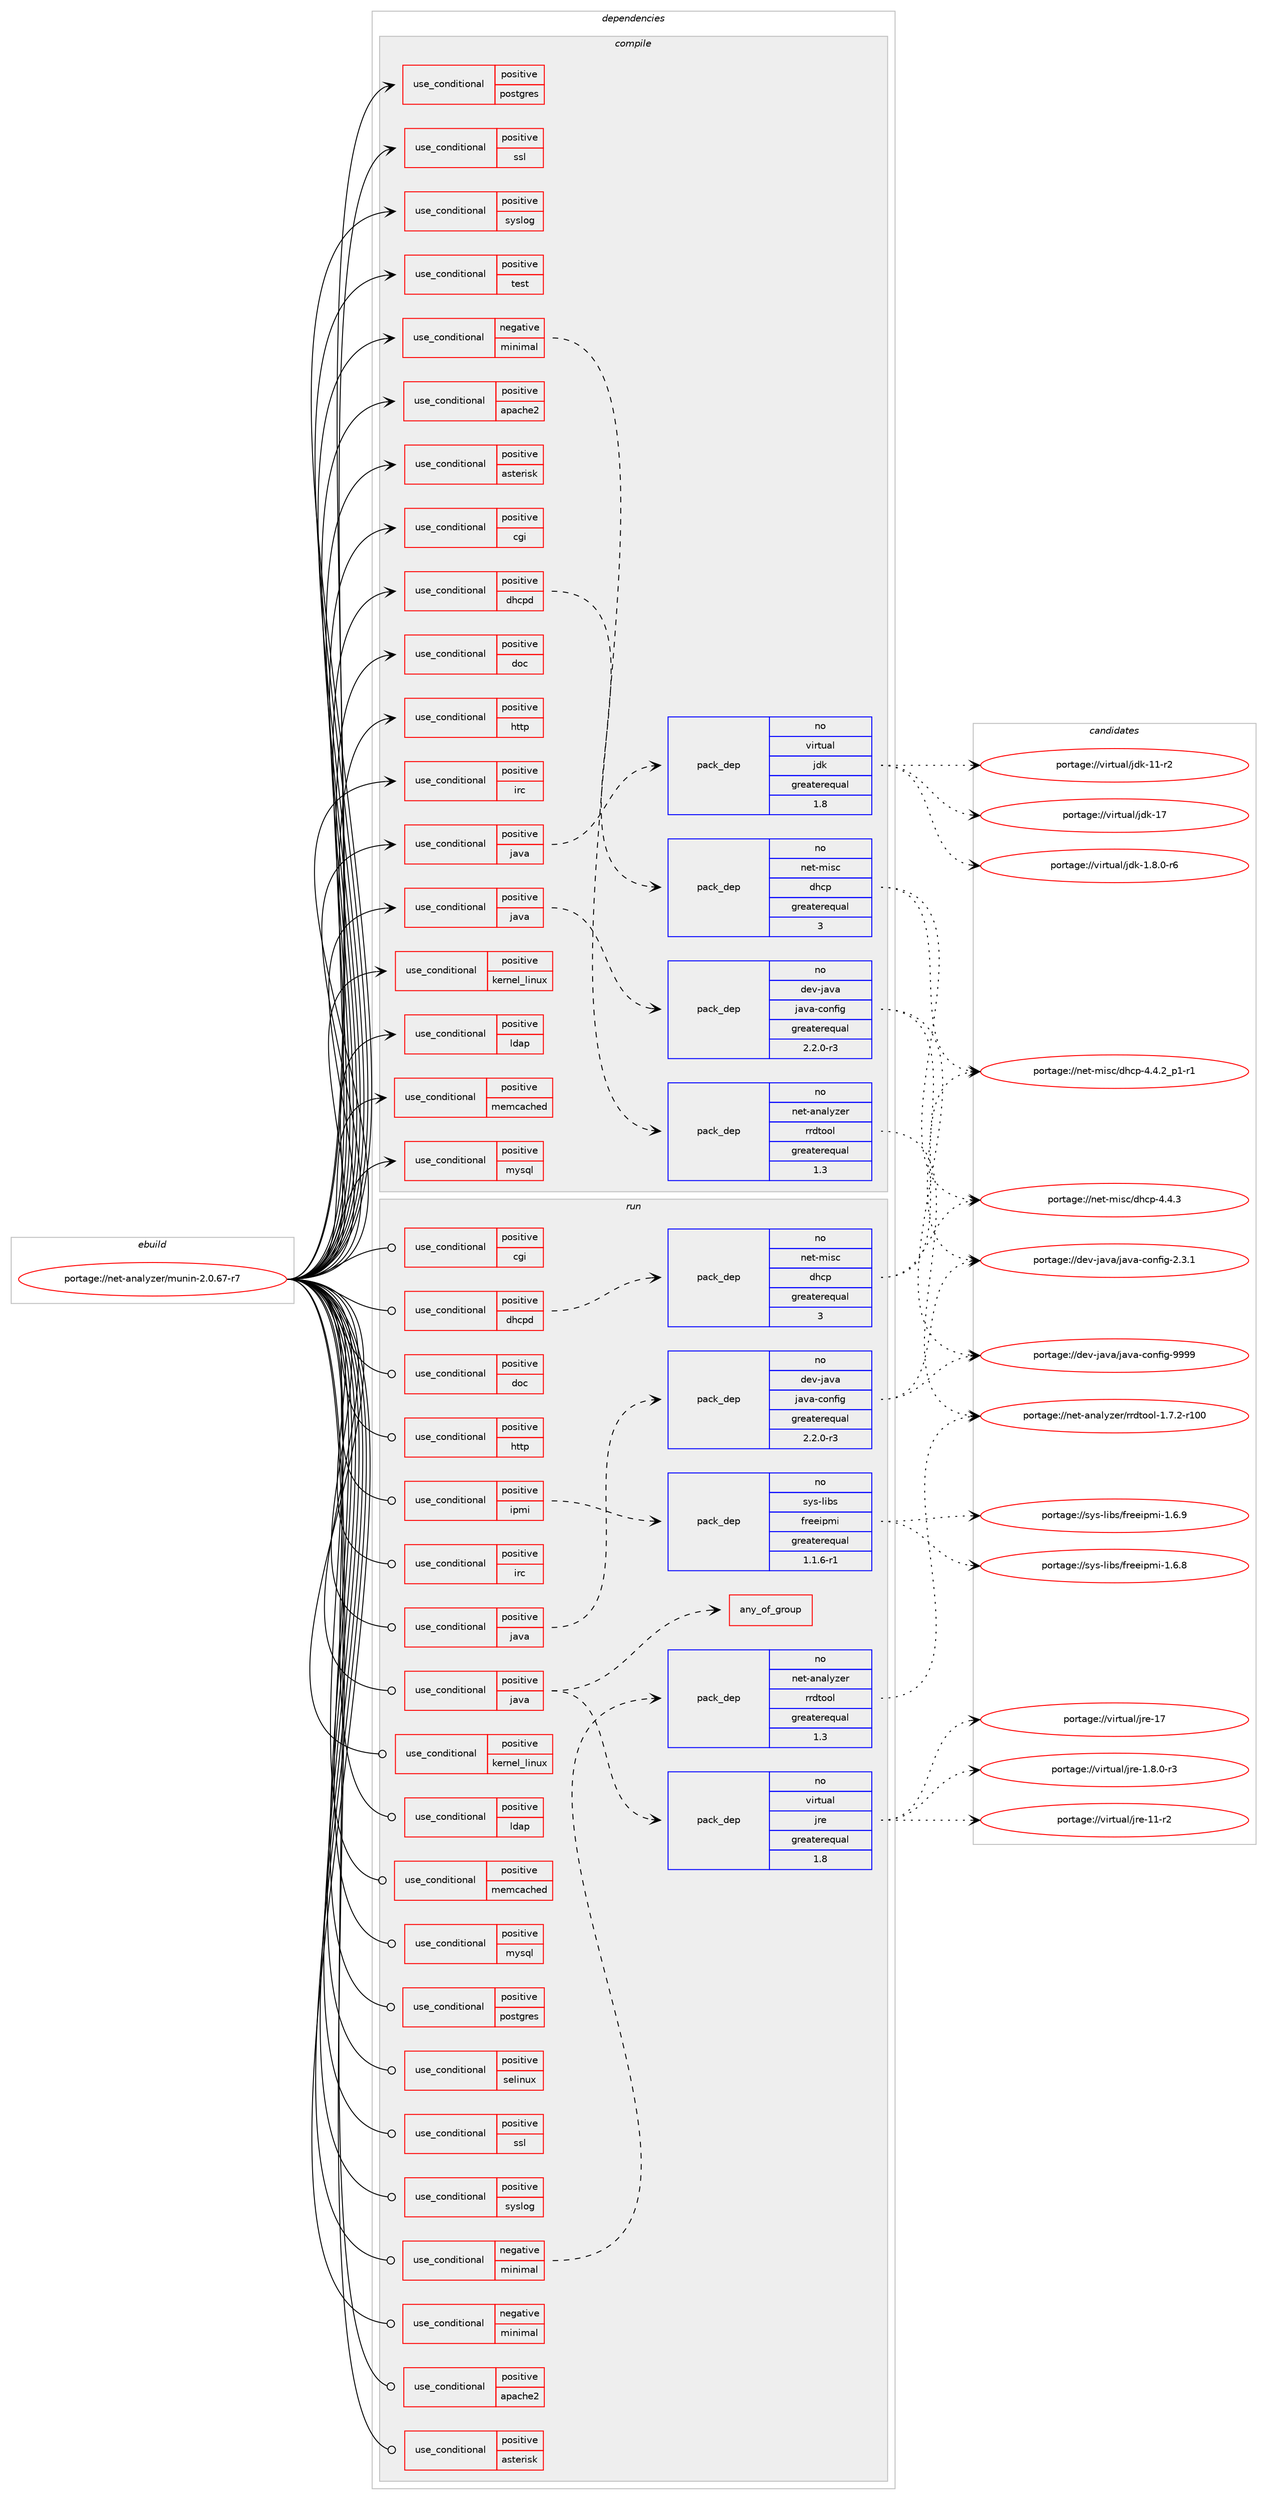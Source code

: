 digraph prolog {

# *************
# Graph options
# *************

newrank=true;
concentrate=true;
compound=true;
graph [rankdir=LR,fontname=Helvetica,fontsize=10,ranksep=1.5];#, ranksep=2.5, nodesep=0.2];
edge  [arrowhead=vee];
node  [fontname=Helvetica,fontsize=10];

# **********
# The ebuild
# **********

subgraph cluster_leftcol {
color=gray;
rank=same;
label=<<i>ebuild</i>>;
id [label="portage://net-analyzer/munin-2.0.67-r7", color=red, width=4, href="../net-analyzer/munin-2.0.67-r7.svg"];
}

# ****************
# The dependencies
# ****************

subgraph cluster_midcol {
color=gray;
label=<<i>dependencies</i>>;
subgraph cluster_compile {
fillcolor="#eeeeee";
style=filled;
label=<<i>compile</i>>;
subgraph cond20 {
dependency38 [label=<<TABLE BORDER="0" CELLBORDER="1" CELLSPACING="0" CELLPADDING="4"><TR><TD ROWSPAN="3" CELLPADDING="10">use_conditional</TD></TR><TR><TD>negative</TD></TR><TR><TD>minimal</TD></TR></TABLE>>, shape=none, color=red];
# *** BEGIN UNKNOWN DEPENDENCY TYPE (TODO) ***
# dependency38 -> package_dependency(portage://net-analyzer/munin-2.0.67-r7,install,no,dev-perl,HTML-Template,none,[,,],[],[])
# *** END UNKNOWN DEPENDENCY TYPE (TODO) ***

# *** BEGIN UNKNOWN DEPENDENCY TYPE (TODO) ***
# dependency38 -> package_dependency(portage://net-analyzer/munin-2.0.67-r7,install,no,dev-perl,IO-Socket-INET6,none,[,,],[],[])
# *** END UNKNOWN DEPENDENCY TYPE (TODO) ***

# *** BEGIN UNKNOWN DEPENDENCY TYPE (TODO) ***
# dependency38 -> package_dependency(portage://net-analyzer/munin-2.0.67-r7,install,no,dev-perl,URI,none,[,,],[],[])
# *** END UNKNOWN DEPENDENCY TYPE (TODO) ***

subgraph pack18 {
dependency39 [label=<<TABLE BORDER="0" CELLBORDER="1" CELLSPACING="0" CELLPADDING="4" WIDTH="220"><TR><TD ROWSPAN="6" CELLPADDING="30">pack_dep</TD></TR><TR><TD WIDTH="110">no</TD></TR><TR><TD>net-analyzer</TD></TR><TR><TD>rrdtool</TD></TR><TR><TD>greaterequal</TD></TR><TR><TD>1.3</TD></TR></TABLE>>, shape=none, color=blue];
}
dependency38:e -> dependency39:w [weight=20,style="dashed",arrowhead="vee"];
# *** BEGIN UNKNOWN DEPENDENCY TYPE (TODO) ***
# dependency38 -> package_dependency(portage://net-analyzer/munin-2.0.67-r7,install,no,virtual,ssh,none,[,,],[],[])
# *** END UNKNOWN DEPENDENCY TYPE (TODO) ***

}
id:e -> dependency38:w [weight=20,style="solid",arrowhead="vee"];
subgraph cond21 {
dependency40 [label=<<TABLE BORDER="0" CELLBORDER="1" CELLSPACING="0" CELLPADDING="4"><TR><TD ROWSPAN="3" CELLPADDING="10">use_conditional</TD></TR><TR><TD>positive</TD></TR><TR><TD>apache2</TD></TR></TABLE>>, shape=none, color=red];
# *** BEGIN UNKNOWN DEPENDENCY TYPE (TODO) ***
# dependency40 -> package_dependency(portage://net-analyzer/munin-2.0.67-r7,install,no,www-servers,apache,none,[,,],[],[use(enable(apache2_modules_cgi),none),use(enable(apache2_modules_cgid),none),use(enable(apache2_modules_rewrite),none)])
# *** END UNKNOWN DEPENDENCY TYPE (TODO) ***

}
id:e -> dependency40:w [weight=20,style="solid",arrowhead="vee"];
subgraph cond22 {
dependency41 [label=<<TABLE BORDER="0" CELLBORDER="1" CELLSPACING="0" CELLPADDING="4"><TR><TD ROWSPAN="3" CELLPADDING="10">use_conditional</TD></TR><TR><TD>positive</TD></TR><TR><TD>asterisk</TD></TR></TABLE>>, shape=none, color=red];
# *** BEGIN UNKNOWN DEPENDENCY TYPE (TODO) ***
# dependency41 -> package_dependency(portage://net-analyzer/munin-2.0.67-r7,install,no,dev-perl,Net-Telnet,none,[,,],[],[])
# *** END UNKNOWN DEPENDENCY TYPE (TODO) ***

}
id:e -> dependency41:w [weight=20,style="solid",arrowhead="vee"];
subgraph cond23 {
dependency42 [label=<<TABLE BORDER="0" CELLBORDER="1" CELLSPACING="0" CELLPADDING="4"><TR><TD ROWSPAN="3" CELLPADDING="10">use_conditional</TD></TR><TR><TD>positive</TD></TR><TR><TD>cgi</TD></TR></TABLE>>, shape=none, color=red];
# *** BEGIN UNKNOWN DEPENDENCY TYPE (TODO) ***
# dependency42 -> package_dependency(portage://net-analyzer/munin-2.0.67-r7,install,no,dev-perl,FCGI,none,[,,],[],[])
# *** END UNKNOWN DEPENDENCY TYPE (TODO) ***

# *** BEGIN UNKNOWN DEPENDENCY TYPE (TODO) ***
# dependency42 -> package_dependency(portage://net-analyzer/munin-2.0.67-r7,install,no,dev-perl,CGI-Fast,none,[,,],[],[])
# *** END UNKNOWN DEPENDENCY TYPE (TODO) ***

}
id:e -> dependency42:w [weight=20,style="solid",arrowhead="vee"];
subgraph cond24 {
dependency43 [label=<<TABLE BORDER="0" CELLBORDER="1" CELLSPACING="0" CELLPADDING="4"><TR><TD ROWSPAN="3" CELLPADDING="10">use_conditional</TD></TR><TR><TD>positive</TD></TR><TR><TD>dhcpd</TD></TR></TABLE>>, shape=none, color=red];
subgraph pack19 {
dependency44 [label=<<TABLE BORDER="0" CELLBORDER="1" CELLSPACING="0" CELLPADDING="4" WIDTH="220"><TR><TD ROWSPAN="6" CELLPADDING="30">pack_dep</TD></TR><TR><TD WIDTH="110">no</TD></TR><TR><TD>net-misc</TD></TR><TR><TD>dhcp</TD></TR><TR><TD>greaterequal</TD></TR><TR><TD>3</TD></TR></TABLE>>, shape=none, color=blue];
}
dependency43:e -> dependency44:w [weight=20,style="dashed",arrowhead="vee"];
# *** BEGIN UNKNOWN DEPENDENCY TYPE (TODO) ***
# dependency43 -> package_dependency(portage://net-analyzer/munin-2.0.67-r7,install,no,dev-perl,Net-IP,none,[,,],[],[])
# *** END UNKNOWN DEPENDENCY TYPE (TODO) ***

# *** BEGIN UNKNOWN DEPENDENCY TYPE (TODO) ***
# dependency43 -> package_dependency(portage://net-analyzer/munin-2.0.67-r7,install,no,dev-perl,HTTP-Date,none,[,,],[],[])
# *** END UNKNOWN DEPENDENCY TYPE (TODO) ***

}
id:e -> dependency43:w [weight=20,style="solid",arrowhead="vee"];
subgraph cond25 {
dependency45 [label=<<TABLE BORDER="0" CELLBORDER="1" CELLSPACING="0" CELLPADDING="4"><TR><TD ROWSPAN="3" CELLPADDING="10">use_conditional</TD></TR><TR><TD>positive</TD></TR><TR><TD>doc</TD></TR></TABLE>>, shape=none, color=red];
# *** BEGIN UNKNOWN DEPENDENCY TYPE (TODO) ***
# dependency45 -> package_dependency(portage://net-analyzer/munin-2.0.67-r7,install,no,dev-python,sphinx,none,[,,],[],[])
# *** END UNKNOWN DEPENDENCY TYPE (TODO) ***

}
id:e -> dependency45:w [weight=20,style="solid",arrowhead="vee"];
subgraph cond26 {
dependency46 [label=<<TABLE BORDER="0" CELLBORDER="1" CELLSPACING="0" CELLPADDING="4"><TR><TD ROWSPAN="3" CELLPADDING="10">use_conditional</TD></TR><TR><TD>positive</TD></TR><TR><TD>http</TD></TR></TABLE>>, shape=none, color=red];
# *** BEGIN UNKNOWN DEPENDENCY TYPE (TODO) ***
# dependency46 -> package_dependency(portage://net-analyzer/munin-2.0.67-r7,install,no,dev-perl,libwww-perl,none,[,,],[],[])
# *** END UNKNOWN DEPENDENCY TYPE (TODO) ***

}
id:e -> dependency46:w [weight=20,style="solid",arrowhead="vee"];
subgraph cond27 {
dependency47 [label=<<TABLE BORDER="0" CELLBORDER="1" CELLSPACING="0" CELLPADDING="4"><TR><TD ROWSPAN="3" CELLPADDING="10">use_conditional</TD></TR><TR><TD>positive</TD></TR><TR><TD>irc</TD></TR></TABLE>>, shape=none, color=red];
# *** BEGIN UNKNOWN DEPENDENCY TYPE (TODO) ***
# dependency47 -> package_dependency(portage://net-analyzer/munin-2.0.67-r7,install,no,dev-perl,Net-IRC,none,[,,],[],[])
# *** END UNKNOWN DEPENDENCY TYPE (TODO) ***

}
id:e -> dependency47:w [weight=20,style="solid",arrowhead="vee"];
subgraph cond28 {
dependency48 [label=<<TABLE BORDER="0" CELLBORDER="1" CELLSPACING="0" CELLPADDING="4"><TR><TD ROWSPAN="3" CELLPADDING="10">use_conditional</TD></TR><TR><TD>positive</TD></TR><TR><TD>java</TD></TR></TABLE>>, shape=none, color=red];
subgraph pack20 {
dependency49 [label=<<TABLE BORDER="0" CELLBORDER="1" CELLSPACING="0" CELLPADDING="4" WIDTH="220"><TR><TD ROWSPAN="6" CELLPADDING="30">pack_dep</TD></TR><TR><TD WIDTH="110">no</TD></TR><TR><TD>dev-java</TD></TR><TR><TD>java-config</TD></TR><TR><TD>greaterequal</TD></TR><TR><TD>2.2.0-r3</TD></TR></TABLE>>, shape=none, color=blue];
}
dependency48:e -> dependency49:w [weight=20,style="dashed",arrowhead="vee"];
}
id:e -> dependency48:w [weight=20,style="solid",arrowhead="vee"];
subgraph cond29 {
dependency50 [label=<<TABLE BORDER="0" CELLBORDER="1" CELLSPACING="0" CELLPADDING="4"><TR><TD ROWSPAN="3" CELLPADDING="10">use_conditional</TD></TR><TR><TD>positive</TD></TR><TR><TD>java</TD></TR></TABLE>>, shape=none, color=red];
subgraph pack21 {
dependency51 [label=<<TABLE BORDER="0" CELLBORDER="1" CELLSPACING="0" CELLPADDING="4" WIDTH="220"><TR><TD ROWSPAN="6" CELLPADDING="30">pack_dep</TD></TR><TR><TD WIDTH="110">no</TD></TR><TR><TD>virtual</TD></TR><TR><TD>jdk</TD></TR><TR><TD>greaterequal</TD></TR><TR><TD>1.8</TD></TR></TABLE>>, shape=none, color=blue];
}
dependency50:e -> dependency51:w [weight=20,style="dashed",arrowhead="vee"];
}
id:e -> dependency50:w [weight=20,style="solid",arrowhead="vee"];
subgraph cond30 {
dependency52 [label=<<TABLE BORDER="0" CELLBORDER="1" CELLSPACING="0" CELLPADDING="4"><TR><TD ROWSPAN="3" CELLPADDING="10">use_conditional</TD></TR><TR><TD>positive</TD></TR><TR><TD>kernel_linux</TD></TR></TABLE>>, shape=none, color=red];
# *** BEGIN UNKNOWN DEPENDENCY TYPE (TODO) ***
# dependency52 -> package_dependency(portage://net-analyzer/munin-2.0.67-r7,install,no,sys-process,procps,none,[,,],[],[])
# *** END UNKNOWN DEPENDENCY TYPE (TODO) ***

}
id:e -> dependency52:w [weight=20,style="solid",arrowhead="vee"];
subgraph cond31 {
dependency53 [label=<<TABLE BORDER="0" CELLBORDER="1" CELLSPACING="0" CELLPADDING="4"><TR><TD ROWSPAN="3" CELLPADDING="10">use_conditional</TD></TR><TR><TD>positive</TD></TR><TR><TD>ldap</TD></TR></TABLE>>, shape=none, color=red];
# *** BEGIN UNKNOWN DEPENDENCY TYPE (TODO) ***
# dependency53 -> package_dependency(portage://net-analyzer/munin-2.0.67-r7,install,no,dev-perl,perl-ldap,none,[,,],[],[])
# *** END UNKNOWN DEPENDENCY TYPE (TODO) ***

}
id:e -> dependency53:w [weight=20,style="solid",arrowhead="vee"];
subgraph cond32 {
dependency54 [label=<<TABLE BORDER="0" CELLBORDER="1" CELLSPACING="0" CELLPADDING="4"><TR><TD ROWSPAN="3" CELLPADDING="10">use_conditional</TD></TR><TR><TD>positive</TD></TR><TR><TD>memcached</TD></TR></TABLE>>, shape=none, color=red];
# *** BEGIN UNKNOWN DEPENDENCY TYPE (TODO) ***
# dependency54 -> package_dependency(portage://net-analyzer/munin-2.0.67-r7,install,no,dev-perl,Cache-Memcached,none,[,,],[],[])
# *** END UNKNOWN DEPENDENCY TYPE (TODO) ***

}
id:e -> dependency54:w [weight=20,style="solid",arrowhead="vee"];
subgraph cond33 {
dependency55 [label=<<TABLE BORDER="0" CELLBORDER="1" CELLSPACING="0" CELLPADDING="4"><TR><TD ROWSPAN="3" CELLPADDING="10">use_conditional</TD></TR><TR><TD>positive</TD></TR><TR><TD>mysql</TD></TR></TABLE>>, shape=none, color=red];
# *** BEGIN UNKNOWN DEPENDENCY TYPE (TODO) ***
# dependency55 -> package_dependency(portage://net-analyzer/munin-2.0.67-r7,install,no,virtual,mysql,none,[,,],[],[])
# *** END UNKNOWN DEPENDENCY TYPE (TODO) ***

# *** BEGIN UNKNOWN DEPENDENCY TYPE (TODO) ***
# dependency55 -> package_dependency(portage://net-analyzer/munin-2.0.67-r7,install,no,dev-perl,Cache-Cache,none,[,,],[],[])
# *** END UNKNOWN DEPENDENCY TYPE (TODO) ***

# *** BEGIN UNKNOWN DEPENDENCY TYPE (TODO) ***
# dependency55 -> package_dependency(portage://net-analyzer/munin-2.0.67-r7,install,no,dev-perl,DBD-mysql,none,[,,],[],[])
# *** END UNKNOWN DEPENDENCY TYPE (TODO) ***

}
id:e -> dependency55:w [weight=20,style="solid",arrowhead="vee"];
subgraph cond34 {
dependency56 [label=<<TABLE BORDER="0" CELLBORDER="1" CELLSPACING="0" CELLPADDING="4"><TR><TD ROWSPAN="3" CELLPADDING="10">use_conditional</TD></TR><TR><TD>positive</TD></TR><TR><TD>postgres</TD></TR></TABLE>>, shape=none, color=red];
# *** BEGIN UNKNOWN DEPENDENCY TYPE (TODO) ***
# dependency56 -> package_dependency(portage://net-analyzer/munin-2.0.67-r7,install,no,dev-perl,DBD-Pg,none,[,,],[],[])
# *** END UNKNOWN DEPENDENCY TYPE (TODO) ***

# *** BEGIN UNKNOWN DEPENDENCY TYPE (TODO) ***
# dependency56 -> package_dependency(portage://net-analyzer/munin-2.0.67-r7,install,no,dev-db,postgresql,none,[,,],any_different_slot,[])
# *** END UNKNOWN DEPENDENCY TYPE (TODO) ***

}
id:e -> dependency56:w [weight=20,style="solid",arrowhead="vee"];
subgraph cond35 {
dependency57 [label=<<TABLE BORDER="0" CELLBORDER="1" CELLSPACING="0" CELLPADDING="4"><TR><TD ROWSPAN="3" CELLPADDING="10">use_conditional</TD></TR><TR><TD>positive</TD></TR><TR><TD>ssl</TD></TR></TABLE>>, shape=none, color=red];
# *** BEGIN UNKNOWN DEPENDENCY TYPE (TODO) ***
# dependency57 -> package_dependency(portage://net-analyzer/munin-2.0.67-r7,install,no,dev-perl,Net-SSLeay,none,[,,],[],[])
# *** END UNKNOWN DEPENDENCY TYPE (TODO) ***

}
id:e -> dependency57:w [weight=20,style="solid",arrowhead="vee"];
subgraph cond36 {
dependency58 [label=<<TABLE BORDER="0" CELLBORDER="1" CELLSPACING="0" CELLPADDING="4"><TR><TD ROWSPAN="3" CELLPADDING="10">use_conditional</TD></TR><TR><TD>positive</TD></TR><TR><TD>syslog</TD></TR></TABLE>>, shape=none, color=red];
# *** BEGIN UNKNOWN DEPENDENCY TYPE (TODO) ***
# dependency58 -> package_dependency(portage://net-analyzer/munin-2.0.67-r7,install,no,virtual,perl-Sys-Syslog,none,[,,],[],[])
# *** END UNKNOWN DEPENDENCY TYPE (TODO) ***

}
id:e -> dependency58:w [weight=20,style="solid",arrowhead="vee"];
subgraph cond37 {
dependency59 [label=<<TABLE BORDER="0" CELLBORDER="1" CELLSPACING="0" CELLPADDING="4"><TR><TD ROWSPAN="3" CELLPADDING="10">use_conditional</TD></TR><TR><TD>positive</TD></TR><TR><TD>test</TD></TR></TABLE>>, shape=none, color=red];
# *** BEGIN UNKNOWN DEPENDENCY TYPE (TODO) ***
# dependency59 -> package_dependency(portage://net-analyzer/munin-2.0.67-r7,install,no,dev-perl,Test-Deep,none,[,,],[],[])
# *** END UNKNOWN DEPENDENCY TYPE (TODO) ***

# *** BEGIN UNKNOWN DEPENDENCY TYPE (TODO) ***
# dependency59 -> package_dependency(portage://net-analyzer/munin-2.0.67-r7,install,no,dev-perl,Test-Exception,none,[,,],[],[])
# *** END UNKNOWN DEPENDENCY TYPE (TODO) ***

# *** BEGIN UNKNOWN DEPENDENCY TYPE (TODO) ***
# dependency59 -> package_dependency(portage://net-analyzer/munin-2.0.67-r7,install,no,dev-perl,Test-LongString,none,[,,],[],[])
# *** END UNKNOWN DEPENDENCY TYPE (TODO) ***

# *** BEGIN UNKNOWN DEPENDENCY TYPE (TODO) ***
# dependency59 -> package_dependency(portage://net-analyzer/munin-2.0.67-r7,install,no,dev-perl,Test-Differences,none,[,,],[],[])
# *** END UNKNOWN DEPENDENCY TYPE (TODO) ***

# *** BEGIN UNKNOWN DEPENDENCY TYPE (TODO) ***
# dependency59 -> package_dependency(portage://net-analyzer/munin-2.0.67-r7,install,no,dev-perl,Test-MockModule,none,[,,],[],[])
# *** END UNKNOWN DEPENDENCY TYPE (TODO) ***

# *** BEGIN UNKNOWN DEPENDENCY TYPE (TODO) ***
# dependency59 -> package_dependency(portage://net-analyzer/munin-2.0.67-r7,install,no,dev-perl,Test-MockObject,none,[,,],[],[])
# *** END UNKNOWN DEPENDENCY TYPE (TODO) ***

# *** BEGIN UNKNOWN DEPENDENCY TYPE (TODO) ***
# dependency59 -> package_dependency(portage://net-analyzer/munin-2.0.67-r7,install,no,dev-perl,File-Slurp,none,[,,],[],[])
# *** END UNKNOWN DEPENDENCY TYPE (TODO) ***

# *** BEGIN UNKNOWN DEPENDENCY TYPE (TODO) ***
# dependency59 -> package_dependency(portage://net-analyzer/munin-2.0.67-r7,install,no,dev-perl,IO-stringy,none,[,,],[],[])
# *** END UNKNOWN DEPENDENCY TYPE (TODO) ***

# *** BEGIN UNKNOWN DEPENDENCY TYPE (TODO) ***
# dependency59 -> package_dependency(portage://net-analyzer/munin-2.0.67-r7,install,no,dev-perl,IO-Socket-INET6,none,[,,],[],[])
# *** END UNKNOWN DEPENDENCY TYPE (TODO) ***

}
id:e -> dependency59:w [weight=20,style="solid",arrowhead="vee"];
# *** BEGIN UNKNOWN DEPENDENCY TYPE (TODO) ***
# id -> package_dependency(portage://net-analyzer/munin-2.0.67-r7,install,no,acct-group,munin,none,[,,],[],[])
# *** END UNKNOWN DEPENDENCY TYPE (TODO) ***

# *** BEGIN UNKNOWN DEPENDENCY TYPE (TODO) ***
# id -> package_dependency(portage://net-analyzer/munin-2.0.67-r7,install,no,acct-user,munin,none,[,,],[],[])
# *** END UNKNOWN DEPENDENCY TYPE (TODO) ***

# *** BEGIN UNKNOWN DEPENDENCY TYPE (TODO) ***
# id -> package_dependency(portage://net-analyzer/munin-2.0.67-r7,install,no,acct-user,munin-async,none,[,,],[],[])
# *** END UNKNOWN DEPENDENCY TYPE (TODO) ***

# *** BEGIN UNKNOWN DEPENDENCY TYPE (TODO) ***
# id -> package_dependency(portage://net-analyzer/munin-2.0.67-r7,install,no,dev-lang,perl,none,[,,],any_same_slot,[use(enable(berkdb),none)])
# *** END UNKNOWN DEPENDENCY TYPE (TODO) ***

# *** BEGIN UNKNOWN DEPENDENCY TYPE (TODO) ***
# id -> package_dependency(portage://net-analyzer/munin-2.0.67-r7,install,no,dev-perl,DBI,none,[,,],[],[])
# *** END UNKNOWN DEPENDENCY TYPE (TODO) ***

# *** BEGIN UNKNOWN DEPENDENCY TYPE (TODO) ***
# id -> package_dependency(portage://net-analyzer/munin-2.0.67-r7,install,no,dev-perl,Date-Manip,none,[,,],[],[])
# *** END UNKNOWN DEPENDENCY TYPE (TODO) ***

# *** BEGIN UNKNOWN DEPENDENCY TYPE (TODO) ***
# id -> package_dependency(portage://net-analyzer/munin-2.0.67-r7,install,no,dev-perl,File-Copy-Recursive,none,[,,],[],[])
# *** END UNKNOWN DEPENDENCY TYPE (TODO) ***

# *** BEGIN UNKNOWN DEPENDENCY TYPE (TODO) ***
# id -> package_dependency(portage://net-analyzer/munin-2.0.67-r7,install,no,dev-perl,List-MoreUtils,none,[,,],[],[])
# *** END UNKNOWN DEPENDENCY TYPE (TODO) ***

# *** BEGIN UNKNOWN DEPENDENCY TYPE (TODO) ***
# id -> package_dependency(portage://net-analyzer/munin-2.0.67-r7,install,no,dev-perl,Log-Log4perl,none,[,,],[],[])
# *** END UNKNOWN DEPENDENCY TYPE (TODO) ***

# *** BEGIN UNKNOWN DEPENDENCY TYPE (TODO) ***
# id -> package_dependency(portage://net-analyzer/munin-2.0.67-r7,install,no,dev-perl,Module-Build,none,[,,],[],[])
# *** END UNKNOWN DEPENDENCY TYPE (TODO) ***

# *** BEGIN UNKNOWN DEPENDENCY TYPE (TODO) ***
# id -> package_dependency(portage://net-analyzer/munin-2.0.67-r7,install,no,dev-perl,Net-CIDR,none,[,,],[],[])
# *** END UNKNOWN DEPENDENCY TYPE (TODO) ***

# *** BEGIN UNKNOWN DEPENDENCY TYPE (TODO) ***
# id -> package_dependency(portage://net-analyzer/munin-2.0.67-r7,install,no,dev-perl,Net-DNS,none,[,,],[],[])
# *** END UNKNOWN DEPENDENCY TYPE (TODO) ***

# *** BEGIN UNKNOWN DEPENDENCY TYPE (TODO) ***
# id -> package_dependency(portage://net-analyzer/munin-2.0.67-r7,install,no,dev-perl,Net-Netmask,none,[,,],[],[])
# *** END UNKNOWN DEPENDENCY TYPE (TODO) ***

# *** BEGIN UNKNOWN DEPENDENCY TYPE (TODO) ***
# id -> package_dependency(portage://net-analyzer/munin-2.0.67-r7,install,no,dev-perl,Net-SNMP,none,[,,],[],[])
# *** END UNKNOWN DEPENDENCY TYPE (TODO) ***

# *** BEGIN UNKNOWN DEPENDENCY TYPE (TODO) ***
# id -> package_dependency(portage://net-analyzer/munin-2.0.67-r7,install,no,dev-perl,Net-Server,none,[,,],[],[use(optenable(ipv6),negative)])
# *** END UNKNOWN DEPENDENCY TYPE (TODO) ***

# *** BEGIN UNKNOWN DEPENDENCY TYPE (TODO) ***
# id -> package_dependency(portage://net-analyzer/munin-2.0.67-r7,install,no,virtual,perl-Digest-MD5,none,[,,],[],[])
# *** END UNKNOWN DEPENDENCY TYPE (TODO) ***

# *** BEGIN UNKNOWN DEPENDENCY TYPE (TODO) ***
# id -> package_dependency(portage://net-analyzer/munin-2.0.67-r7,install,no,virtual,perl-Getopt-Long,none,[,,],[],[])
# *** END UNKNOWN DEPENDENCY TYPE (TODO) ***

# *** BEGIN UNKNOWN DEPENDENCY TYPE (TODO) ***
# id -> package_dependency(portage://net-analyzer/munin-2.0.67-r7,install,no,virtual,perl-MIME-Base64,none,[,,],[],[])
# *** END UNKNOWN DEPENDENCY TYPE (TODO) ***

# *** BEGIN UNKNOWN DEPENDENCY TYPE (TODO) ***
# id -> package_dependency(portage://net-analyzer/munin-2.0.67-r7,install,no,virtual,perl-Storable,none,[,,],[],[])
# *** END UNKNOWN DEPENDENCY TYPE (TODO) ***

# *** BEGIN UNKNOWN DEPENDENCY TYPE (TODO) ***
# id -> package_dependency(portage://net-analyzer/munin-2.0.67-r7,install,no,virtual,perl-Text-Balanced,none,[,,],[],[])
# *** END UNKNOWN DEPENDENCY TYPE (TODO) ***

# *** BEGIN UNKNOWN DEPENDENCY TYPE (TODO) ***
# id -> package_dependency(portage://net-analyzer/munin-2.0.67-r7,install,no,virtual,perl-Time-HiRes,none,[,,],[],[])
# *** END UNKNOWN DEPENDENCY TYPE (TODO) ***

}
subgraph cluster_compileandrun {
fillcolor="#eeeeee";
style=filled;
label=<<i>compile and run</i>>;
}
subgraph cluster_run {
fillcolor="#eeeeee";
style=filled;
label=<<i>run</i>>;
subgraph cond38 {
dependency60 [label=<<TABLE BORDER="0" CELLBORDER="1" CELLSPACING="0" CELLPADDING="4"><TR><TD ROWSPAN="3" CELLPADDING="10">use_conditional</TD></TR><TR><TD>negative</TD></TR><TR><TD>minimal</TD></TR></TABLE>>, shape=none, color=red];
# *** BEGIN UNKNOWN DEPENDENCY TYPE (TODO) ***
# dependency60 -> package_dependency(portage://net-analyzer/munin-2.0.67-r7,run,no,dev-perl,HTML-Template,none,[,,],[],[])
# *** END UNKNOWN DEPENDENCY TYPE (TODO) ***

# *** BEGIN UNKNOWN DEPENDENCY TYPE (TODO) ***
# dependency60 -> package_dependency(portage://net-analyzer/munin-2.0.67-r7,run,no,dev-perl,IO-Socket-INET6,none,[,,],[],[])
# *** END UNKNOWN DEPENDENCY TYPE (TODO) ***

# *** BEGIN UNKNOWN DEPENDENCY TYPE (TODO) ***
# dependency60 -> package_dependency(portage://net-analyzer/munin-2.0.67-r7,run,no,dev-perl,URI,none,[,,],[],[])
# *** END UNKNOWN DEPENDENCY TYPE (TODO) ***

subgraph pack22 {
dependency61 [label=<<TABLE BORDER="0" CELLBORDER="1" CELLSPACING="0" CELLPADDING="4" WIDTH="220"><TR><TD ROWSPAN="6" CELLPADDING="30">pack_dep</TD></TR><TR><TD WIDTH="110">no</TD></TR><TR><TD>net-analyzer</TD></TR><TR><TD>rrdtool</TD></TR><TR><TD>greaterequal</TD></TR><TR><TD>1.3</TD></TR></TABLE>>, shape=none, color=blue];
}
dependency60:e -> dependency61:w [weight=20,style="dashed",arrowhead="vee"];
# *** BEGIN UNKNOWN DEPENDENCY TYPE (TODO) ***
# dependency60 -> package_dependency(portage://net-analyzer/munin-2.0.67-r7,run,no,virtual,ssh,none,[,,],[],[])
# *** END UNKNOWN DEPENDENCY TYPE (TODO) ***

}
id:e -> dependency60:w [weight=20,style="solid",arrowhead="odot"];
subgraph cond39 {
dependency62 [label=<<TABLE BORDER="0" CELLBORDER="1" CELLSPACING="0" CELLPADDING="4"><TR><TD ROWSPAN="3" CELLPADDING="10">use_conditional</TD></TR><TR><TD>negative</TD></TR><TR><TD>minimal</TD></TR></TABLE>>, shape=none, color=red];
# *** BEGIN UNKNOWN DEPENDENCY TYPE (TODO) ***
# dependency62 -> package_dependency(portage://net-analyzer/munin-2.0.67-r7,run,no,virtual,cron,none,[,,],[],[])
# *** END UNKNOWN DEPENDENCY TYPE (TODO) ***

# *** BEGIN UNKNOWN DEPENDENCY TYPE (TODO) ***
# dependency62 -> package_dependency(portage://net-analyzer/munin-2.0.67-r7,run,no,media-fonts,dejavu,none,[,,],[],[])
# *** END UNKNOWN DEPENDENCY TYPE (TODO) ***

}
id:e -> dependency62:w [weight=20,style="solid",arrowhead="odot"];
subgraph cond40 {
dependency63 [label=<<TABLE BORDER="0" CELLBORDER="1" CELLSPACING="0" CELLPADDING="4"><TR><TD ROWSPAN="3" CELLPADDING="10">use_conditional</TD></TR><TR><TD>positive</TD></TR><TR><TD>apache2</TD></TR></TABLE>>, shape=none, color=red];
# *** BEGIN UNKNOWN DEPENDENCY TYPE (TODO) ***
# dependency63 -> package_dependency(portage://net-analyzer/munin-2.0.67-r7,run,no,www-servers,apache,none,[,,],[],[use(enable(apache2_modules_cgi),none),use(enable(apache2_modules_cgid),none),use(enable(apache2_modules_rewrite),none)])
# *** END UNKNOWN DEPENDENCY TYPE (TODO) ***

}
id:e -> dependency63:w [weight=20,style="solid",arrowhead="odot"];
subgraph cond41 {
dependency64 [label=<<TABLE BORDER="0" CELLBORDER="1" CELLSPACING="0" CELLPADDING="4"><TR><TD ROWSPAN="3" CELLPADDING="10">use_conditional</TD></TR><TR><TD>positive</TD></TR><TR><TD>asterisk</TD></TR></TABLE>>, shape=none, color=red];
# *** BEGIN UNKNOWN DEPENDENCY TYPE (TODO) ***
# dependency64 -> package_dependency(portage://net-analyzer/munin-2.0.67-r7,run,no,dev-perl,Net-Telnet,none,[,,],[],[])
# *** END UNKNOWN DEPENDENCY TYPE (TODO) ***

}
id:e -> dependency64:w [weight=20,style="solid",arrowhead="odot"];
subgraph cond42 {
dependency65 [label=<<TABLE BORDER="0" CELLBORDER="1" CELLSPACING="0" CELLPADDING="4"><TR><TD ROWSPAN="3" CELLPADDING="10">use_conditional</TD></TR><TR><TD>positive</TD></TR><TR><TD>cgi</TD></TR></TABLE>>, shape=none, color=red];
# *** BEGIN UNKNOWN DEPENDENCY TYPE (TODO) ***
# dependency65 -> package_dependency(portage://net-analyzer/munin-2.0.67-r7,run,no,dev-perl,FCGI,none,[,,],[],[])
# *** END UNKNOWN DEPENDENCY TYPE (TODO) ***

# *** BEGIN UNKNOWN DEPENDENCY TYPE (TODO) ***
# dependency65 -> package_dependency(portage://net-analyzer/munin-2.0.67-r7,run,no,dev-perl,CGI-Fast,none,[,,],[],[])
# *** END UNKNOWN DEPENDENCY TYPE (TODO) ***

}
id:e -> dependency65:w [weight=20,style="solid",arrowhead="odot"];
subgraph cond43 {
dependency66 [label=<<TABLE BORDER="0" CELLBORDER="1" CELLSPACING="0" CELLPADDING="4"><TR><TD ROWSPAN="3" CELLPADDING="10">use_conditional</TD></TR><TR><TD>positive</TD></TR><TR><TD>dhcpd</TD></TR></TABLE>>, shape=none, color=red];
subgraph pack23 {
dependency67 [label=<<TABLE BORDER="0" CELLBORDER="1" CELLSPACING="0" CELLPADDING="4" WIDTH="220"><TR><TD ROWSPAN="6" CELLPADDING="30">pack_dep</TD></TR><TR><TD WIDTH="110">no</TD></TR><TR><TD>net-misc</TD></TR><TR><TD>dhcp</TD></TR><TR><TD>greaterequal</TD></TR><TR><TD>3</TD></TR></TABLE>>, shape=none, color=blue];
}
dependency66:e -> dependency67:w [weight=20,style="dashed",arrowhead="vee"];
# *** BEGIN UNKNOWN DEPENDENCY TYPE (TODO) ***
# dependency66 -> package_dependency(portage://net-analyzer/munin-2.0.67-r7,run,no,dev-perl,Net-IP,none,[,,],[],[])
# *** END UNKNOWN DEPENDENCY TYPE (TODO) ***

# *** BEGIN UNKNOWN DEPENDENCY TYPE (TODO) ***
# dependency66 -> package_dependency(portage://net-analyzer/munin-2.0.67-r7,run,no,dev-perl,HTTP-Date,none,[,,],[],[])
# *** END UNKNOWN DEPENDENCY TYPE (TODO) ***

}
id:e -> dependency66:w [weight=20,style="solid",arrowhead="odot"];
subgraph cond44 {
dependency68 [label=<<TABLE BORDER="0" CELLBORDER="1" CELLSPACING="0" CELLPADDING="4"><TR><TD ROWSPAN="3" CELLPADDING="10">use_conditional</TD></TR><TR><TD>positive</TD></TR><TR><TD>doc</TD></TR></TABLE>>, shape=none, color=red];
# *** BEGIN UNKNOWN DEPENDENCY TYPE (TODO) ***
# dependency68 -> package_dependency(portage://net-analyzer/munin-2.0.67-r7,run,no,dev-python,sphinx,none,[,,],[],[])
# *** END UNKNOWN DEPENDENCY TYPE (TODO) ***

}
id:e -> dependency68:w [weight=20,style="solid",arrowhead="odot"];
subgraph cond45 {
dependency69 [label=<<TABLE BORDER="0" CELLBORDER="1" CELLSPACING="0" CELLPADDING="4"><TR><TD ROWSPAN="3" CELLPADDING="10">use_conditional</TD></TR><TR><TD>positive</TD></TR><TR><TD>http</TD></TR></TABLE>>, shape=none, color=red];
# *** BEGIN UNKNOWN DEPENDENCY TYPE (TODO) ***
# dependency69 -> package_dependency(portage://net-analyzer/munin-2.0.67-r7,run,no,dev-perl,libwww-perl,none,[,,],[],[])
# *** END UNKNOWN DEPENDENCY TYPE (TODO) ***

}
id:e -> dependency69:w [weight=20,style="solid",arrowhead="odot"];
subgraph cond46 {
dependency70 [label=<<TABLE BORDER="0" CELLBORDER="1" CELLSPACING="0" CELLPADDING="4"><TR><TD ROWSPAN="3" CELLPADDING="10">use_conditional</TD></TR><TR><TD>positive</TD></TR><TR><TD>ipmi</TD></TR></TABLE>>, shape=none, color=red];
subgraph pack24 {
dependency71 [label=<<TABLE BORDER="0" CELLBORDER="1" CELLSPACING="0" CELLPADDING="4" WIDTH="220"><TR><TD ROWSPAN="6" CELLPADDING="30">pack_dep</TD></TR><TR><TD WIDTH="110">no</TD></TR><TR><TD>sys-libs</TD></TR><TR><TD>freeipmi</TD></TR><TR><TD>greaterequal</TD></TR><TR><TD>1.1.6-r1</TD></TR></TABLE>>, shape=none, color=blue];
}
dependency70:e -> dependency71:w [weight=20,style="dashed",arrowhead="vee"];
}
id:e -> dependency70:w [weight=20,style="solid",arrowhead="odot"];
subgraph cond47 {
dependency72 [label=<<TABLE BORDER="0" CELLBORDER="1" CELLSPACING="0" CELLPADDING="4"><TR><TD ROWSPAN="3" CELLPADDING="10">use_conditional</TD></TR><TR><TD>positive</TD></TR><TR><TD>irc</TD></TR></TABLE>>, shape=none, color=red];
# *** BEGIN UNKNOWN DEPENDENCY TYPE (TODO) ***
# dependency72 -> package_dependency(portage://net-analyzer/munin-2.0.67-r7,run,no,dev-perl,Net-IRC,none,[,,],[],[])
# *** END UNKNOWN DEPENDENCY TYPE (TODO) ***

}
id:e -> dependency72:w [weight=20,style="solid",arrowhead="odot"];
subgraph cond48 {
dependency73 [label=<<TABLE BORDER="0" CELLBORDER="1" CELLSPACING="0" CELLPADDING="4"><TR><TD ROWSPAN="3" CELLPADDING="10">use_conditional</TD></TR><TR><TD>positive</TD></TR><TR><TD>java</TD></TR></TABLE>>, shape=none, color=red];
subgraph pack25 {
dependency74 [label=<<TABLE BORDER="0" CELLBORDER="1" CELLSPACING="0" CELLPADDING="4" WIDTH="220"><TR><TD ROWSPAN="6" CELLPADDING="30">pack_dep</TD></TR><TR><TD WIDTH="110">no</TD></TR><TR><TD>dev-java</TD></TR><TR><TD>java-config</TD></TR><TR><TD>greaterequal</TD></TR><TR><TD>2.2.0-r3</TD></TR></TABLE>>, shape=none, color=blue];
}
dependency73:e -> dependency74:w [weight=20,style="dashed",arrowhead="vee"];
}
id:e -> dependency73:w [weight=20,style="solid",arrowhead="odot"];
subgraph cond49 {
dependency75 [label=<<TABLE BORDER="0" CELLBORDER="1" CELLSPACING="0" CELLPADDING="4"><TR><TD ROWSPAN="3" CELLPADDING="10">use_conditional</TD></TR><TR><TD>positive</TD></TR><TR><TD>java</TD></TR></TABLE>>, shape=none, color=red];
subgraph pack26 {
dependency76 [label=<<TABLE BORDER="0" CELLBORDER="1" CELLSPACING="0" CELLPADDING="4" WIDTH="220"><TR><TD ROWSPAN="6" CELLPADDING="30">pack_dep</TD></TR><TR><TD WIDTH="110">no</TD></TR><TR><TD>virtual</TD></TR><TR><TD>jre</TD></TR><TR><TD>greaterequal</TD></TR><TR><TD>1.8</TD></TR></TABLE>>, shape=none, color=blue];
}
dependency75:e -> dependency76:w [weight=20,style="dashed",arrowhead="vee"];
subgraph any2 {
dependency77 [label=<<TABLE BORDER="0" CELLBORDER="1" CELLSPACING="0" CELLPADDING="4"><TR><TD CELLPADDING="10">any_of_group</TD></TR></TABLE>>, shape=none, color=red];# *** BEGIN UNKNOWN DEPENDENCY TYPE (TODO) ***
# dependency77 -> package_dependency(portage://net-analyzer/munin-2.0.67-r7,run,no,net-analyzer,netcat,none,[,,],[],[])
# *** END UNKNOWN DEPENDENCY TYPE (TODO) ***

# *** BEGIN UNKNOWN DEPENDENCY TYPE (TODO) ***
# dependency77 -> package_dependency(portage://net-analyzer/munin-2.0.67-r7,run,no,net-analyzer,openbsd-netcat,none,[,,],[],[])
# *** END UNKNOWN DEPENDENCY TYPE (TODO) ***

}
dependency75:e -> dependency77:w [weight=20,style="dashed",arrowhead="vee"];
}
id:e -> dependency75:w [weight=20,style="solid",arrowhead="odot"];
subgraph cond50 {
dependency78 [label=<<TABLE BORDER="0" CELLBORDER="1" CELLSPACING="0" CELLPADDING="4"><TR><TD ROWSPAN="3" CELLPADDING="10">use_conditional</TD></TR><TR><TD>positive</TD></TR><TR><TD>kernel_linux</TD></TR></TABLE>>, shape=none, color=red];
# *** BEGIN UNKNOWN DEPENDENCY TYPE (TODO) ***
# dependency78 -> package_dependency(portage://net-analyzer/munin-2.0.67-r7,run,no,sys-process,procps,none,[,,],[],[])
# *** END UNKNOWN DEPENDENCY TYPE (TODO) ***

}
id:e -> dependency78:w [weight=20,style="solid",arrowhead="odot"];
subgraph cond51 {
dependency79 [label=<<TABLE BORDER="0" CELLBORDER="1" CELLSPACING="0" CELLPADDING="4"><TR><TD ROWSPAN="3" CELLPADDING="10">use_conditional</TD></TR><TR><TD>positive</TD></TR><TR><TD>ldap</TD></TR></TABLE>>, shape=none, color=red];
# *** BEGIN UNKNOWN DEPENDENCY TYPE (TODO) ***
# dependency79 -> package_dependency(portage://net-analyzer/munin-2.0.67-r7,run,no,dev-perl,perl-ldap,none,[,,],[],[])
# *** END UNKNOWN DEPENDENCY TYPE (TODO) ***

}
id:e -> dependency79:w [weight=20,style="solid",arrowhead="odot"];
subgraph cond52 {
dependency80 [label=<<TABLE BORDER="0" CELLBORDER="1" CELLSPACING="0" CELLPADDING="4"><TR><TD ROWSPAN="3" CELLPADDING="10">use_conditional</TD></TR><TR><TD>positive</TD></TR><TR><TD>memcached</TD></TR></TABLE>>, shape=none, color=red];
# *** BEGIN UNKNOWN DEPENDENCY TYPE (TODO) ***
# dependency80 -> package_dependency(portage://net-analyzer/munin-2.0.67-r7,run,no,dev-perl,Cache-Memcached,none,[,,],[],[])
# *** END UNKNOWN DEPENDENCY TYPE (TODO) ***

}
id:e -> dependency80:w [weight=20,style="solid",arrowhead="odot"];
subgraph cond53 {
dependency81 [label=<<TABLE BORDER="0" CELLBORDER="1" CELLSPACING="0" CELLPADDING="4"><TR><TD ROWSPAN="3" CELLPADDING="10">use_conditional</TD></TR><TR><TD>positive</TD></TR><TR><TD>mysql</TD></TR></TABLE>>, shape=none, color=red];
# *** BEGIN UNKNOWN DEPENDENCY TYPE (TODO) ***
# dependency81 -> package_dependency(portage://net-analyzer/munin-2.0.67-r7,run,no,virtual,mysql,none,[,,],[],[])
# *** END UNKNOWN DEPENDENCY TYPE (TODO) ***

# *** BEGIN UNKNOWN DEPENDENCY TYPE (TODO) ***
# dependency81 -> package_dependency(portage://net-analyzer/munin-2.0.67-r7,run,no,dev-perl,Cache-Cache,none,[,,],[],[])
# *** END UNKNOWN DEPENDENCY TYPE (TODO) ***

# *** BEGIN UNKNOWN DEPENDENCY TYPE (TODO) ***
# dependency81 -> package_dependency(portage://net-analyzer/munin-2.0.67-r7,run,no,dev-perl,DBD-mysql,none,[,,],[],[])
# *** END UNKNOWN DEPENDENCY TYPE (TODO) ***

}
id:e -> dependency81:w [weight=20,style="solid",arrowhead="odot"];
subgraph cond54 {
dependency82 [label=<<TABLE BORDER="0" CELLBORDER="1" CELLSPACING="0" CELLPADDING="4"><TR><TD ROWSPAN="3" CELLPADDING="10">use_conditional</TD></TR><TR><TD>positive</TD></TR><TR><TD>postgres</TD></TR></TABLE>>, shape=none, color=red];
# *** BEGIN UNKNOWN DEPENDENCY TYPE (TODO) ***
# dependency82 -> package_dependency(portage://net-analyzer/munin-2.0.67-r7,run,no,dev-perl,DBD-Pg,none,[,,],[],[])
# *** END UNKNOWN DEPENDENCY TYPE (TODO) ***

# *** BEGIN UNKNOWN DEPENDENCY TYPE (TODO) ***
# dependency82 -> package_dependency(portage://net-analyzer/munin-2.0.67-r7,run,no,dev-db,postgresql,none,[,,],any_different_slot,[])
# *** END UNKNOWN DEPENDENCY TYPE (TODO) ***

}
id:e -> dependency82:w [weight=20,style="solid",arrowhead="odot"];
subgraph cond55 {
dependency83 [label=<<TABLE BORDER="0" CELLBORDER="1" CELLSPACING="0" CELLPADDING="4"><TR><TD ROWSPAN="3" CELLPADDING="10">use_conditional</TD></TR><TR><TD>positive</TD></TR><TR><TD>selinux</TD></TR></TABLE>>, shape=none, color=red];
# *** BEGIN UNKNOWN DEPENDENCY TYPE (TODO) ***
# dependency83 -> package_dependency(portage://net-analyzer/munin-2.0.67-r7,run,no,sec-policy,selinux-munin,none,[,,],[],[])
# *** END UNKNOWN DEPENDENCY TYPE (TODO) ***

}
id:e -> dependency83:w [weight=20,style="solid",arrowhead="odot"];
subgraph cond56 {
dependency84 [label=<<TABLE BORDER="0" CELLBORDER="1" CELLSPACING="0" CELLPADDING="4"><TR><TD ROWSPAN="3" CELLPADDING="10">use_conditional</TD></TR><TR><TD>positive</TD></TR><TR><TD>ssl</TD></TR></TABLE>>, shape=none, color=red];
# *** BEGIN UNKNOWN DEPENDENCY TYPE (TODO) ***
# dependency84 -> package_dependency(portage://net-analyzer/munin-2.0.67-r7,run,no,dev-perl,Net-SSLeay,none,[,,],[],[])
# *** END UNKNOWN DEPENDENCY TYPE (TODO) ***

}
id:e -> dependency84:w [weight=20,style="solid",arrowhead="odot"];
subgraph cond57 {
dependency85 [label=<<TABLE BORDER="0" CELLBORDER="1" CELLSPACING="0" CELLPADDING="4"><TR><TD ROWSPAN="3" CELLPADDING="10">use_conditional</TD></TR><TR><TD>positive</TD></TR><TR><TD>syslog</TD></TR></TABLE>>, shape=none, color=red];
# *** BEGIN UNKNOWN DEPENDENCY TYPE (TODO) ***
# dependency85 -> package_dependency(portage://net-analyzer/munin-2.0.67-r7,run,no,virtual,perl-Sys-Syslog,none,[,,],[],[])
# *** END UNKNOWN DEPENDENCY TYPE (TODO) ***

}
id:e -> dependency85:w [weight=20,style="solid",arrowhead="odot"];
# *** BEGIN UNKNOWN DEPENDENCY TYPE (TODO) ***
# id -> package_dependency(portage://net-analyzer/munin-2.0.67-r7,run,no,acct-group,munin,none,[,,],[],[])
# *** END UNKNOWN DEPENDENCY TYPE (TODO) ***

# *** BEGIN UNKNOWN DEPENDENCY TYPE (TODO) ***
# id -> package_dependency(portage://net-analyzer/munin-2.0.67-r7,run,no,acct-user,munin,none,[,,],[],[])
# *** END UNKNOWN DEPENDENCY TYPE (TODO) ***

# *** BEGIN UNKNOWN DEPENDENCY TYPE (TODO) ***
# id -> package_dependency(portage://net-analyzer/munin-2.0.67-r7,run,no,acct-user,munin-async,none,[,,],[],[])
# *** END UNKNOWN DEPENDENCY TYPE (TODO) ***

# *** BEGIN UNKNOWN DEPENDENCY TYPE (TODO) ***
# id -> package_dependency(portage://net-analyzer/munin-2.0.67-r7,run,no,dev-lang,perl,none,[,,],any_same_slot,[use(enable(berkdb),none)])
# *** END UNKNOWN DEPENDENCY TYPE (TODO) ***

# *** BEGIN UNKNOWN DEPENDENCY TYPE (TODO) ***
# id -> package_dependency(portage://net-analyzer/munin-2.0.67-r7,run,no,dev-perl,DBI,none,[,,],[],[])
# *** END UNKNOWN DEPENDENCY TYPE (TODO) ***

# *** BEGIN UNKNOWN DEPENDENCY TYPE (TODO) ***
# id -> package_dependency(portage://net-analyzer/munin-2.0.67-r7,run,no,dev-perl,Date-Manip,none,[,,],[],[])
# *** END UNKNOWN DEPENDENCY TYPE (TODO) ***

# *** BEGIN UNKNOWN DEPENDENCY TYPE (TODO) ***
# id -> package_dependency(portage://net-analyzer/munin-2.0.67-r7,run,no,dev-perl,File-Copy-Recursive,none,[,,],[],[])
# *** END UNKNOWN DEPENDENCY TYPE (TODO) ***

# *** BEGIN UNKNOWN DEPENDENCY TYPE (TODO) ***
# id -> package_dependency(portage://net-analyzer/munin-2.0.67-r7,run,no,dev-perl,List-MoreUtils,none,[,,],[],[])
# *** END UNKNOWN DEPENDENCY TYPE (TODO) ***

# *** BEGIN UNKNOWN DEPENDENCY TYPE (TODO) ***
# id -> package_dependency(portage://net-analyzer/munin-2.0.67-r7,run,no,dev-perl,Log-Log4perl,none,[,,],[],[])
# *** END UNKNOWN DEPENDENCY TYPE (TODO) ***

# *** BEGIN UNKNOWN DEPENDENCY TYPE (TODO) ***
# id -> package_dependency(portage://net-analyzer/munin-2.0.67-r7,run,no,dev-perl,Net-CIDR,none,[,,],[],[])
# *** END UNKNOWN DEPENDENCY TYPE (TODO) ***

# *** BEGIN UNKNOWN DEPENDENCY TYPE (TODO) ***
# id -> package_dependency(portage://net-analyzer/munin-2.0.67-r7,run,no,dev-perl,Net-DNS,none,[,,],[],[])
# *** END UNKNOWN DEPENDENCY TYPE (TODO) ***

# *** BEGIN UNKNOWN DEPENDENCY TYPE (TODO) ***
# id -> package_dependency(portage://net-analyzer/munin-2.0.67-r7,run,no,dev-perl,Net-Netmask,none,[,,],[],[])
# *** END UNKNOWN DEPENDENCY TYPE (TODO) ***

# *** BEGIN UNKNOWN DEPENDENCY TYPE (TODO) ***
# id -> package_dependency(portage://net-analyzer/munin-2.0.67-r7,run,no,dev-perl,Net-SNMP,none,[,,],[],[])
# *** END UNKNOWN DEPENDENCY TYPE (TODO) ***

# *** BEGIN UNKNOWN DEPENDENCY TYPE (TODO) ***
# id -> package_dependency(portage://net-analyzer/munin-2.0.67-r7,run,no,dev-perl,Net-Server,none,[,,],[],[use(optenable(ipv6),negative)])
# *** END UNKNOWN DEPENDENCY TYPE (TODO) ***

# *** BEGIN UNKNOWN DEPENDENCY TYPE (TODO) ***
# id -> package_dependency(portage://net-analyzer/munin-2.0.67-r7,run,no,virtual,awk,none,[,,],[],[])
# *** END UNKNOWN DEPENDENCY TYPE (TODO) ***

# *** BEGIN UNKNOWN DEPENDENCY TYPE (TODO) ***
# id -> package_dependency(portage://net-analyzer/munin-2.0.67-r7,run,no,virtual,perl-Digest-MD5,none,[,,],[],[])
# *** END UNKNOWN DEPENDENCY TYPE (TODO) ***

# *** BEGIN UNKNOWN DEPENDENCY TYPE (TODO) ***
# id -> package_dependency(portage://net-analyzer/munin-2.0.67-r7,run,no,virtual,perl-Getopt-Long,none,[,,],[],[])
# *** END UNKNOWN DEPENDENCY TYPE (TODO) ***

# *** BEGIN UNKNOWN DEPENDENCY TYPE (TODO) ***
# id -> package_dependency(portage://net-analyzer/munin-2.0.67-r7,run,no,virtual,perl-MIME-Base64,none,[,,],[],[])
# *** END UNKNOWN DEPENDENCY TYPE (TODO) ***

# *** BEGIN UNKNOWN DEPENDENCY TYPE (TODO) ***
# id -> package_dependency(portage://net-analyzer/munin-2.0.67-r7,run,no,virtual,perl-Storable,none,[,,],[],[])
# *** END UNKNOWN DEPENDENCY TYPE (TODO) ***

# *** BEGIN UNKNOWN DEPENDENCY TYPE (TODO) ***
# id -> package_dependency(portage://net-analyzer/munin-2.0.67-r7,run,no,virtual,perl-Text-Balanced,none,[,,],[],[])
# *** END UNKNOWN DEPENDENCY TYPE (TODO) ***

# *** BEGIN UNKNOWN DEPENDENCY TYPE (TODO) ***
# id -> package_dependency(portage://net-analyzer/munin-2.0.67-r7,run,no,virtual,perl-Time-HiRes,none,[,,],[],[])
# *** END UNKNOWN DEPENDENCY TYPE (TODO) ***

# *** BEGIN UNKNOWN DEPENDENCY TYPE (TODO) ***
# id -> package_dependency(portage://net-analyzer/munin-2.0.67-r7,run,no,virtual,tmpfiles,none,[,,],[],[])
# *** END UNKNOWN DEPENDENCY TYPE (TODO) ***

}
}

# **************
# The candidates
# **************

subgraph cluster_choices {
rank=same;
color=gray;
label=<<i>candidates</i>>;

subgraph choice18 {
color=black;
nodesep=1;
choice1101011164597110971081211221011144711411410011611111110845494655465045114494848 [label="portage://net-analyzer/rrdtool-1.7.2-r100", color=red, width=4,href="../net-analyzer/rrdtool-1.7.2-r100.svg"];
dependency39:e -> choice1101011164597110971081211221011144711411410011611111110845494655465045114494848:w [style=dotted,weight="100"];
}
subgraph choice19 {
color=black;
nodesep=1;
choice1101011164510910511599471001049911245524652465095112494511449 [label="portage://net-misc/dhcp-4.4.2_p1-r1", color=red, width=4,href="../net-misc/dhcp-4.4.2_p1-r1.svg"];
choice11010111645109105115994710010499112455246524651 [label="portage://net-misc/dhcp-4.4.3", color=red, width=4,href="../net-misc/dhcp-4.4.3.svg"];
dependency44:e -> choice1101011164510910511599471001049911245524652465095112494511449:w [style=dotted,weight="100"];
dependency44:e -> choice11010111645109105115994710010499112455246524651:w [style=dotted,weight="100"];
}
subgraph choice20 {
color=black;
nodesep=1;
choice1001011184510697118974710697118974599111110102105103455046514649 [label="portage://dev-java/java-config-2.3.1", color=red, width=4,href="../dev-java/java-config-2.3.1.svg"];
choice10010111845106971189747106971189745991111101021051034557575757 [label="portage://dev-java/java-config-9999", color=red, width=4,href="../dev-java/java-config-9999.svg"];
dependency49:e -> choice1001011184510697118974710697118974599111110102105103455046514649:w [style=dotted,weight="100"];
dependency49:e -> choice10010111845106971189747106971189745991111101021051034557575757:w [style=dotted,weight="100"];
}
subgraph choice21 {
color=black;
nodesep=1;
choice11810511411611797108471061001074549465646484511454 [label="portage://virtual/jdk-1.8.0-r6", color=red, width=4,href="../virtual/jdk-1.8.0-r6.svg"];
choice11810511411611797108471061001074549494511450 [label="portage://virtual/jdk-11-r2", color=red, width=4,href="../virtual/jdk-11-r2.svg"];
choice1181051141161179710847106100107454955 [label="portage://virtual/jdk-17", color=red, width=4,href="../virtual/jdk-17.svg"];
dependency51:e -> choice11810511411611797108471061001074549465646484511454:w [style=dotted,weight="100"];
dependency51:e -> choice11810511411611797108471061001074549494511450:w [style=dotted,weight="100"];
dependency51:e -> choice1181051141161179710847106100107454955:w [style=dotted,weight="100"];
}
subgraph choice22 {
color=black;
nodesep=1;
choice1101011164597110971081211221011144711411410011611111110845494655465045114494848 [label="portage://net-analyzer/rrdtool-1.7.2-r100", color=red, width=4,href="../net-analyzer/rrdtool-1.7.2-r100.svg"];
dependency61:e -> choice1101011164597110971081211221011144711411410011611111110845494655465045114494848:w [style=dotted,weight="100"];
}
subgraph choice23 {
color=black;
nodesep=1;
choice1101011164510910511599471001049911245524652465095112494511449 [label="portage://net-misc/dhcp-4.4.2_p1-r1", color=red, width=4,href="../net-misc/dhcp-4.4.2_p1-r1.svg"];
choice11010111645109105115994710010499112455246524651 [label="portage://net-misc/dhcp-4.4.3", color=red, width=4,href="../net-misc/dhcp-4.4.3.svg"];
dependency67:e -> choice1101011164510910511599471001049911245524652465095112494511449:w [style=dotted,weight="100"];
dependency67:e -> choice11010111645109105115994710010499112455246524651:w [style=dotted,weight="100"];
}
subgraph choice24 {
color=black;
nodesep=1;
choice115121115451081059811547102114101101105112109105454946544656 [label="portage://sys-libs/freeipmi-1.6.8", color=red, width=4,href="../sys-libs/freeipmi-1.6.8.svg"];
choice115121115451081059811547102114101101105112109105454946544657 [label="portage://sys-libs/freeipmi-1.6.9", color=red, width=4,href="../sys-libs/freeipmi-1.6.9.svg"];
dependency71:e -> choice115121115451081059811547102114101101105112109105454946544656:w [style=dotted,weight="100"];
dependency71:e -> choice115121115451081059811547102114101101105112109105454946544657:w [style=dotted,weight="100"];
}
subgraph choice25 {
color=black;
nodesep=1;
choice1001011184510697118974710697118974599111110102105103455046514649 [label="portage://dev-java/java-config-2.3.1", color=red, width=4,href="../dev-java/java-config-2.3.1.svg"];
choice10010111845106971189747106971189745991111101021051034557575757 [label="portage://dev-java/java-config-9999", color=red, width=4,href="../dev-java/java-config-9999.svg"];
dependency74:e -> choice1001011184510697118974710697118974599111110102105103455046514649:w [style=dotted,weight="100"];
dependency74:e -> choice10010111845106971189747106971189745991111101021051034557575757:w [style=dotted,weight="100"];
}
subgraph choice26 {
color=black;
nodesep=1;
choice11810511411611797108471061141014549465646484511451 [label="portage://virtual/jre-1.8.0-r3", color=red, width=4,href="../virtual/jre-1.8.0-r3.svg"];
choice11810511411611797108471061141014549494511450 [label="portage://virtual/jre-11-r2", color=red, width=4,href="../virtual/jre-11-r2.svg"];
choice1181051141161179710847106114101454955 [label="portage://virtual/jre-17", color=red, width=4,href="../virtual/jre-17.svg"];
dependency76:e -> choice11810511411611797108471061141014549465646484511451:w [style=dotted,weight="100"];
dependency76:e -> choice11810511411611797108471061141014549494511450:w [style=dotted,weight="100"];
dependency76:e -> choice1181051141161179710847106114101454955:w [style=dotted,weight="100"];
}
}

}
